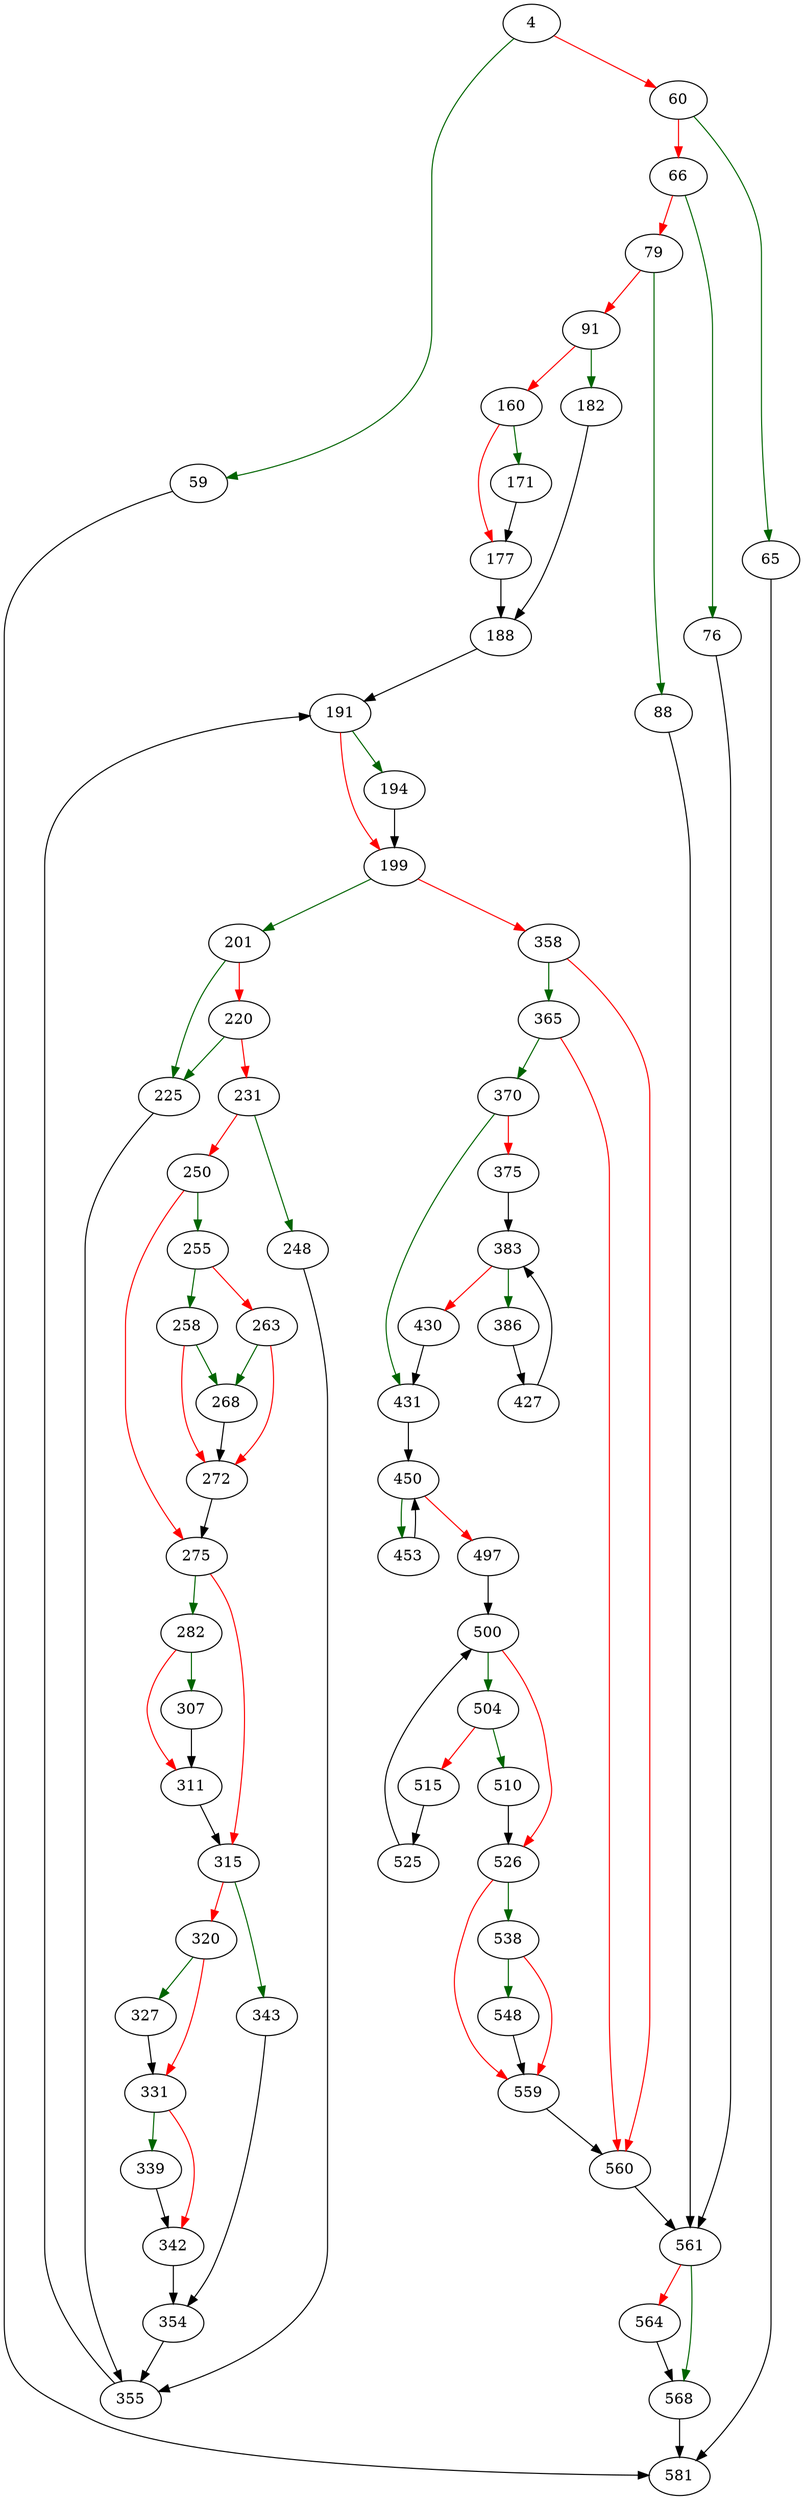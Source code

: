 strict digraph "checkTreePage" {
	// Node definitions.
	4 [entry=true];
	59;
	60;
	581;
	65;
	66;
	76;
	79;
	561;
	88;
	91;
	182;
	160;
	171;
	177;
	188;
	191;
	194;
	199;
	201;
	358;
	225;
	220;
	231;
	355;
	248;
	250;
	255;
	275;
	258;
	263;
	268;
	272;
	282;
	315;
	307;
	311;
	343;
	320;
	327;
	331;
	339;
	342;
	354;
	365;
	560;
	370;
	431;
	375;
	383;
	386;
	430;
	427;
	450;
	453;
	497;
	500;
	504;
	526;
	510;
	515;
	525;
	538;
	559;
	548;
	568;
	564;

	// Edge definitions.
	4 -> 59 [
		color=darkgreen
		cond=true
	];
	4 -> 60 [
		color=red
		cond=false
	];
	59 -> 581;
	60 -> 65 [
		color=darkgreen
		cond=true
	];
	60 -> 66 [
		color=red
		cond=false
	];
	65 -> 581;
	66 -> 76 [
		color=darkgreen
		cond=true
	];
	66 -> 79 [
		color=red
		cond=false
	];
	76 -> 561;
	79 -> 88 [
		color=darkgreen
		cond=true
	];
	79 -> 91 [
		color=red
		cond=false
	];
	561 -> 568 [
		color=darkgreen
		cond=true
	];
	561 -> 564 [
		color=red
		cond=false
	];
	88 -> 561;
	91 -> 182 [
		color=darkgreen
		cond=true
	];
	91 -> 160 [
		color=red
		cond=false
	];
	182 -> 188;
	160 -> 171 [
		color=darkgreen
		cond=true
	];
	160 -> 177 [
		color=red
		cond=false
	];
	171 -> 177;
	177 -> 188;
	188 -> 191;
	191 -> 194 [
		color=darkgreen
		cond=true
	];
	191 -> 199 [
		color=red
		cond=false
	];
	194 -> 199;
	199 -> 201 [
		color=darkgreen
		cond=true
	];
	199 -> 358 [
		color=red
		cond=false
	];
	201 -> 225 [
		color=darkgreen
		cond=true
	];
	201 -> 220 [
		color=red
		cond=false
	];
	358 -> 365 [
		color=darkgreen
		cond=true
	];
	358 -> 560 [
		color=red
		cond=false
	];
	225 -> 355;
	220 -> 225 [
		color=darkgreen
		cond=true
	];
	220 -> 231 [
		color=red
		cond=false
	];
	231 -> 248 [
		color=darkgreen
		cond=true
	];
	231 -> 250 [
		color=red
		cond=false
	];
	355 -> 191;
	248 -> 355;
	250 -> 255 [
		color=darkgreen
		cond=true
	];
	250 -> 275 [
		color=red
		cond=false
	];
	255 -> 258 [
		color=darkgreen
		cond=true
	];
	255 -> 263 [
		color=red
		cond=false
	];
	275 -> 282 [
		color=darkgreen
		cond=true
	];
	275 -> 315 [
		color=red
		cond=false
	];
	258 -> 268 [
		color=darkgreen
		cond=true
	];
	258 -> 272 [
		color=red
		cond=false
	];
	263 -> 268 [
		color=darkgreen
		cond=true
	];
	263 -> 272 [
		color=red
		cond=false
	];
	268 -> 272;
	272 -> 275;
	282 -> 307 [
		color=darkgreen
		cond=true
	];
	282 -> 311 [
		color=red
		cond=false
	];
	315 -> 343 [
		color=darkgreen
		cond=true
	];
	315 -> 320 [
		color=red
		cond=false
	];
	307 -> 311;
	311 -> 315;
	343 -> 354;
	320 -> 327 [
		color=darkgreen
		cond=true
	];
	320 -> 331 [
		color=red
		cond=false
	];
	327 -> 331;
	331 -> 339 [
		color=darkgreen
		cond=true
	];
	331 -> 342 [
		color=red
		cond=false
	];
	339 -> 342;
	342 -> 354;
	354 -> 355;
	365 -> 560 [
		color=red
		cond=false
	];
	365 -> 370 [
		color=darkgreen
		cond=true
	];
	560 -> 561;
	370 -> 431 [
		color=darkgreen
		cond=true
	];
	370 -> 375 [
		color=red
		cond=false
	];
	431 -> 450;
	375 -> 383;
	383 -> 386 [
		color=darkgreen
		cond=true
	];
	383 -> 430 [
		color=red
		cond=false
	];
	386 -> 427;
	430 -> 431;
	427 -> 383;
	450 -> 453 [
		color=darkgreen
		cond=true
	];
	450 -> 497 [
		color=red
		cond=false
	];
	453 -> 450;
	497 -> 500;
	500 -> 504 [
		color=darkgreen
		cond=true
	];
	500 -> 526 [
		color=red
		cond=false
	];
	504 -> 510 [
		color=darkgreen
		cond=true
	];
	504 -> 515 [
		color=red
		cond=false
	];
	526 -> 538 [
		color=darkgreen
		cond=true
	];
	526 -> 559 [
		color=red
		cond=false
	];
	510 -> 526;
	515 -> 525;
	525 -> 500;
	538 -> 559 [
		color=red
		cond=false
	];
	538 -> 548 [
		color=darkgreen
		cond=true
	];
	559 -> 560;
	548 -> 559;
	568 -> 581;
	564 -> 568;
}